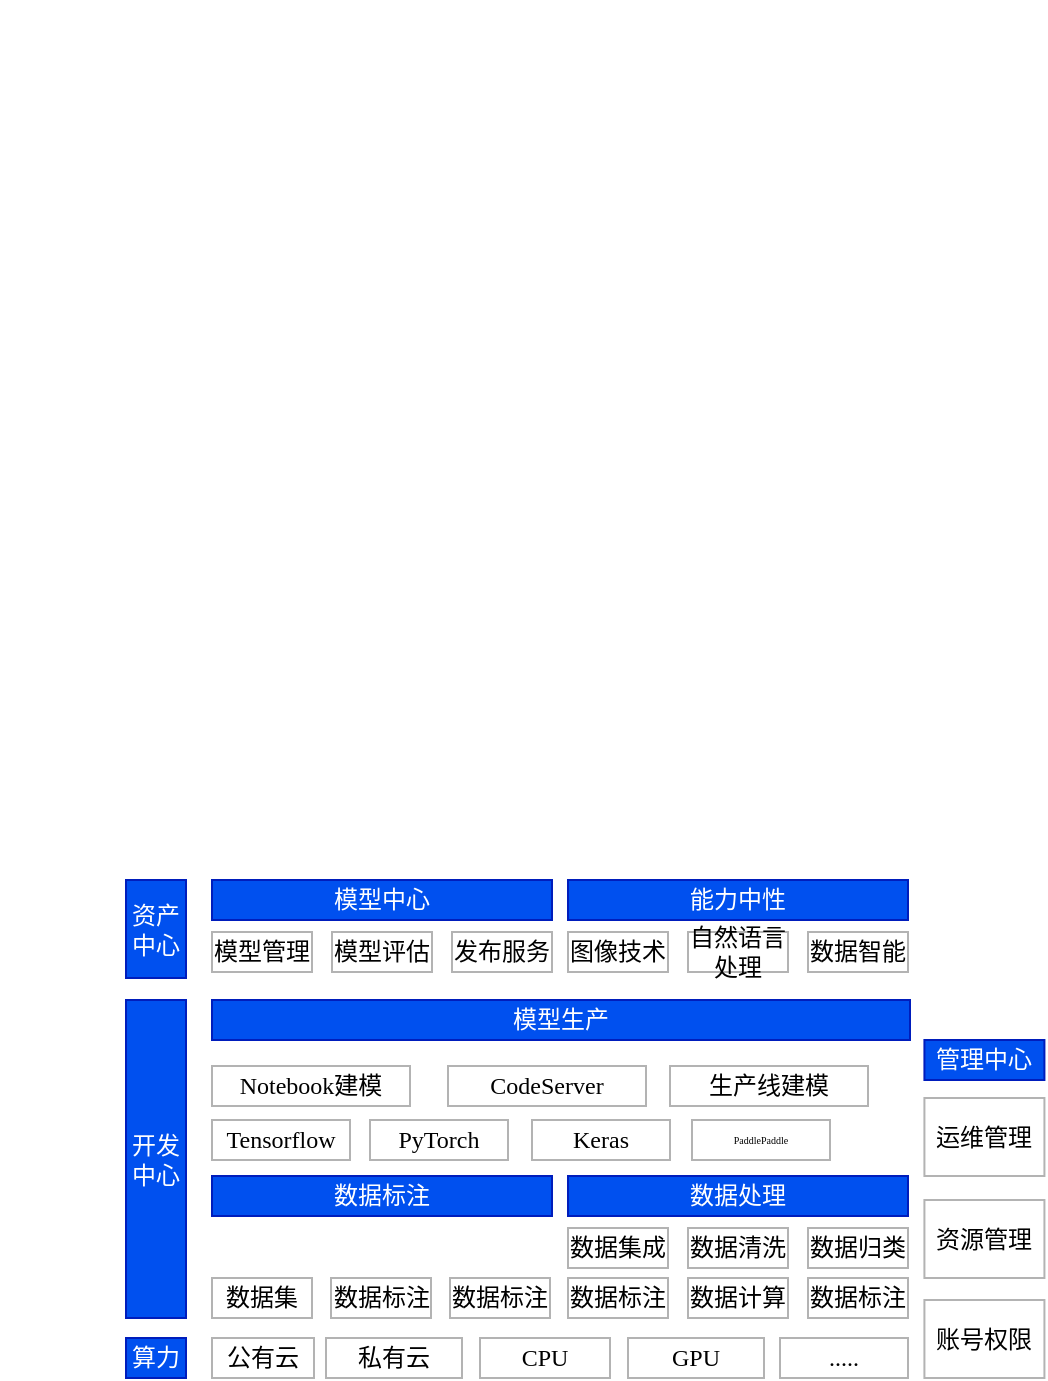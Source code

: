 <mxfile version="14.9.6" type="github">
  <diagram id="Ht1M8jgEwFfnCIfOTk4-" name="Page-1">
    <mxGraphModel dx="1505" dy="455" grid="1" gridSize="10" guides="1" tooltips="1" connect="1" arrows="1" fold="1" page="1" pageScale="1" pageWidth="827" pageHeight="1169" math="0" shadow="0">
      <root>
        <mxCell id="0" />
        <mxCell id="1" parent="0" />
        <mxCell id="sR6iaG6ek7NB8Ki9UmXm-1" value="" style="shape=image;verticalLabelPosition=bottom;labelBackgroundColor=#ffffff;verticalAlign=top;aspect=fixed;imageAspect=0;image=https://bce.bdstatic.com/p3m/common-service/uploads/AI%E4%B8%AD%E5%8F%B0-%E6%9E%B6%E6%9E%84%E5%9B%BE_edd81eb.png;fontFamily=Times New Roman;" vertex="1" parent="1">
          <mxGeometry x="-603.1" y="350" width="498.21" height="320.96" as="geometry" />
        </mxCell>
        <mxCell id="sR6iaG6ek7NB8Ki9UmXm-3" value="公有云" style="rounded=0;whiteSpace=wrap;html=1;strokeColor=#B3B3B3;fontFamily=Times New Roman;" vertex="1" parent="1">
          <mxGeometry x="-498" y="1019" width="51" height="20" as="geometry" />
        </mxCell>
        <mxCell id="sR6iaG6ek7NB8Ki9UmXm-4" value="私有云" style="rounded=0;whiteSpace=wrap;html=1;strokeColor=#B3B3B3;fontFamily=Times New Roman;" vertex="1" parent="1">
          <mxGeometry x="-441" y="1019" width="68" height="20" as="geometry" />
        </mxCell>
        <mxCell id="sR6iaG6ek7NB8Ki9UmXm-5" value="CPU" style="rounded=0;whiteSpace=wrap;html=1;strokeColor=#B3B3B3;fontFamily=Times New Roman;" vertex="1" parent="1">
          <mxGeometry x="-364" y="1019" width="65" height="20" as="geometry" />
        </mxCell>
        <mxCell id="sR6iaG6ek7NB8Ki9UmXm-6" value="GPU" style="rounded=0;whiteSpace=wrap;html=1;strokeColor=#B3B3B3;fontFamily=Times New Roman;" vertex="1" parent="1">
          <mxGeometry x="-290" y="1019" width="68" height="20" as="geometry" />
        </mxCell>
        <mxCell id="sR6iaG6ek7NB8Ki9UmXm-7" value="&lt;div&gt;&lt;span&gt;.....&lt;/span&gt;&lt;/div&gt;" style="rounded=0;whiteSpace=wrap;html=1;align=center;strokeColor=#B3B3B3;fontFamily=Times New Roman;" vertex="1" parent="1">
          <mxGeometry x="-214" y="1019" width="64" height="20" as="geometry" />
        </mxCell>
        <mxCell id="sR6iaG6ek7NB8Ki9UmXm-8" value="算力" style="rounded=0;whiteSpace=wrap;html=1;fillColor=#0050ef;strokeColor=#001DBC;fontColor=#ffffff;fontFamily=Times New Roman;" vertex="1" parent="1">
          <mxGeometry x="-541" y="1019" width="30" height="20" as="geometry" />
        </mxCell>
        <mxCell id="sR6iaG6ek7NB8Ki9UmXm-14" value="数据集成" style="rounded=0;whiteSpace=wrap;html=1;strokeColor=#B3B3B3;fontFamily=Times New Roman;" vertex="1" parent="1">
          <mxGeometry x="-320" y="964" width="50" height="20" as="geometry" />
        </mxCell>
        <mxCell id="sR6iaG6ek7NB8Ki9UmXm-15" value="数据清洗" style="rounded=0;whiteSpace=wrap;html=1;strokeColor=#B3B3B3;fontFamily=Times New Roman;" vertex="1" parent="1">
          <mxGeometry x="-260" y="964" width="50" height="20" as="geometry" />
        </mxCell>
        <mxCell id="sR6iaG6ek7NB8Ki9UmXm-16" value="数据归类" style="rounded=0;whiteSpace=wrap;html=1;strokeColor=#B3B3B3;fontFamily=Times New Roman;" vertex="1" parent="1">
          <mxGeometry x="-200" y="964" width="50" height="20" as="geometry" />
        </mxCell>
        <mxCell id="sR6iaG6ek7NB8Ki9UmXm-17" value="数据标注" style="rounded=0;whiteSpace=wrap;html=1;strokeColor=#B3B3B3;fontFamily=Times New Roman;" vertex="1" parent="1">
          <mxGeometry x="-320" y="989" width="50" height="20" as="geometry" />
        </mxCell>
        <mxCell id="sR6iaG6ek7NB8Ki9UmXm-18" value="数据计算" style="rounded=0;whiteSpace=wrap;html=1;strokeColor=#B3B3B3;fontFamily=Times New Roman;" vertex="1" parent="1">
          <mxGeometry x="-260" y="989" width="50" height="20" as="geometry" />
        </mxCell>
        <mxCell id="sR6iaG6ek7NB8Ki9UmXm-19" value="数据标注" style="rounded=0;whiteSpace=wrap;html=1;strokeColor=#B3B3B3;fontFamily=Times New Roman;" vertex="1" parent="1">
          <mxGeometry x="-200" y="989" width="50" height="20" as="geometry" />
        </mxCell>
        <mxCell id="sR6iaG6ek7NB8Ki9UmXm-24" value="数据处理" style="rounded=0;whiteSpace=wrap;html=1;strokeColor=#001DBC;fillColor=#0050ef;fontColor=#ffffff;fontFamily=Times New Roman;" vertex="1" parent="1">
          <mxGeometry x="-320" y="938" width="170" height="20" as="geometry" />
        </mxCell>
        <mxCell id="sR6iaG6ek7NB8Ki9UmXm-25" value="数据集" style="rounded=0;whiteSpace=wrap;html=1;strokeColor=#B3B3B3;fontFamily=Times New Roman;" vertex="1" parent="1">
          <mxGeometry x="-498" y="989" width="50" height="20" as="geometry" />
        </mxCell>
        <mxCell id="sR6iaG6ek7NB8Ki9UmXm-26" value="数据标注" style="rounded=0;whiteSpace=wrap;html=1;strokeColor=#B3B3B3;fontFamily=Times New Roman;" vertex="1" parent="1">
          <mxGeometry x="-438.5" y="989" width="50" height="20" as="geometry" />
        </mxCell>
        <mxCell id="sR6iaG6ek7NB8Ki9UmXm-27" value="数据标注" style="rounded=0;whiteSpace=wrap;html=1;strokeColor=#B3B3B3;fontFamily=Times New Roman;" vertex="1" parent="1">
          <mxGeometry x="-379" y="989" width="50" height="20" as="geometry" />
        </mxCell>
        <mxCell id="sR6iaG6ek7NB8Ki9UmXm-28" value="开发中心" style="rounded=0;whiteSpace=wrap;html=1;fillColor=#0050ef;strokeColor=#001DBC;fontColor=#ffffff;fontFamily=Times New Roman;" vertex="1" parent="1">
          <mxGeometry x="-541" y="850" width="30" height="159" as="geometry" />
        </mxCell>
        <mxCell id="sR6iaG6ek7NB8Ki9UmXm-29" value="模型生产" style="rounded=0;whiteSpace=wrap;html=1;strokeColor=#001DBC;fillColor=#0050ef;fontColor=#ffffff;fontFamily=Times New Roman;" vertex="1" parent="1">
          <mxGeometry x="-498" y="850" width="349" height="20" as="geometry" />
        </mxCell>
        <mxCell id="sR6iaG6ek7NB8Ki9UmXm-31" value="Notebook建模" style="rounded=0;whiteSpace=wrap;html=1;strokeColor=#B3B3B3;fontFamily=Times New Roman;" vertex="1" parent="1">
          <mxGeometry x="-498" y="883" width="99" height="20" as="geometry" />
        </mxCell>
        <mxCell id="sR6iaG6ek7NB8Ki9UmXm-32" value="CodeServer" style="rounded=0;whiteSpace=wrap;html=1;strokeColor=#B3B3B3;fontFamily=Times New Roman;" vertex="1" parent="1">
          <mxGeometry x="-380" y="883" width="99" height="20" as="geometry" />
        </mxCell>
        <mxCell id="sR6iaG6ek7NB8Ki9UmXm-33" value="生产线建模" style="rounded=0;whiteSpace=wrap;html=1;strokeColor=#B3B3B3;fontFamily=Times New Roman;" vertex="1" parent="1">
          <mxGeometry x="-269" y="883" width="99" height="20" as="geometry" />
        </mxCell>
        <mxCell id="sR6iaG6ek7NB8Ki9UmXm-34" value="Tensorflow" style="rounded=0;whiteSpace=wrap;html=1;strokeColor=#B3B3B3;fontFamily=Times New Roman;" vertex="1" parent="1">
          <mxGeometry x="-498" y="910" width="69" height="20" as="geometry" />
        </mxCell>
        <mxCell id="sR6iaG6ek7NB8Ki9UmXm-35" value="PyTorch" style="rounded=0;whiteSpace=wrap;html=1;strokeColor=#B3B3B3;fontFamily=Times New Roman;" vertex="1" parent="1">
          <mxGeometry x="-419" y="910" width="69" height="20" as="geometry" />
        </mxCell>
        <mxCell id="sR6iaG6ek7NB8Ki9UmXm-36" value="Keras" style="rounded=0;whiteSpace=wrap;html=1;strokeColor=#B3B3B3;fontFamily=Times New Roman;" vertex="1" parent="1">
          <mxGeometry x="-338" y="910" width="69" height="20" as="geometry" />
        </mxCell>
        <mxCell id="sR6iaG6ek7NB8Ki9UmXm-37" value="PaddlePaddle" style="rounded=0;whiteSpace=wrap;html=1;strokeColor=#B3B3B3;fontSize=5;fontFamily=Times New Roman;" vertex="1" parent="1">
          <mxGeometry x="-258" y="910" width="69" height="20" as="geometry" />
        </mxCell>
        <mxCell id="sR6iaG6ek7NB8Ki9UmXm-38" value="&lt;span style=&quot;font-size: 12px&quot;&gt;账号权限&lt;/span&gt;" style="rounded=0;whiteSpace=wrap;html=1;fontFamily=Times New Roman;fontSize=5;strokeColor=#B3B3B3;" vertex="1" parent="1">
          <mxGeometry x="-141.79" y="1000" width="60" height="39" as="geometry" />
        </mxCell>
        <mxCell id="sR6iaG6ek7NB8Ki9UmXm-39" value="&lt;span style=&quot;font-size: 12px&quot;&gt;资源管理&lt;/span&gt;" style="rounded=0;whiteSpace=wrap;html=1;fontFamily=Times New Roman;fontSize=5;strokeColor=#B3B3B3;" vertex="1" parent="1">
          <mxGeometry x="-141.79" y="950" width="60" height="39" as="geometry" />
        </mxCell>
        <mxCell id="sR6iaG6ek7NB8Ki9UmXm-40" value="&lt;span style=&quot;font-size: 12px&quot;&gt;运维管理&lt;/span&gt;" style="rounded=0;whiteSpace=wrap;html=1;fontFamily=Times New Roman;fontSize=5;strokeColor=#B3B3B3;" vertex="1" parent="1">
          <mxGeometry x="-141.79" y="899" width="60" height="39" as="geometry" />
        </mxCell>
        <mxCell id="sR6iaG6ek7NB8Ki9UmXm-41" value="管理中心" style="rounded=0;whiteSpace=wrap;html=1;strokeColor=#001DBC;fillColor=#0050ef;fontColor=#ffffff;fontFamily=Times New Roman;" vertex="1" parent="1">
          <mxGeometry x="-141.79" y="870" width="60" height="20" as="geometry" />
        </mxCell>
        <mxCell id="sR6iaG6ek7NB8Ki9UmXm-42" value="资产中心" style="rounded=0;whiteSpace=wrap;html=1;fillColor=#0050ef;strokeColor=#001DBC;fontColor=#ffffff;fontFamily=Times New Roman;" vertex="1" parent="1">
          <mxGeometry x="-541" y="790" width="30" height="49" as="geometry" />
        </mxCell>
        <mxCell id="sR6iaG6ek7NB8Ki9UmXm-47" value="模型管理" style="rounded=0;whiteSpace=wrap;html=1;strokeColor=#B3B3B3;fontFamily=Times New Roman;" vertex="1" parent="1">
          <mxGeometry x="-498" y="816" width="50" height="20" as="geometry" />
        </mxCell>
        <mxCell id="sR6iaG6ek7NB8Ki9UmXm-48" value="模型评估" style="rounded=0;whiteSpace=wrap;html=1;strokeColor=#B3B3B3;fontFamily=Times New Roman;" vertex="1" parent="1">
          <mxGeometry x="-438" y="816" width="50" height="20" as="geometry" />
        </mxCell>
        <mxCell id="sR6iaG6ek7NB8Ki9UmXm-49" value="发布服务" style="rounded=0;whiteSpace=wrap;html=1;strokeColor=#B3B3B3;fontFamily=Times New Roman;" vertex="1" parent="1">
          <mxGeometry x="-378" y="816" width="50" height="20" as="geometry" />
        </mxCell>
        <mxCell id="sR6iaG6ek7NB8Ki9UmXm-50" value="模型中心" style="rounded=0;whiteSpace=wrap;html=1;strokeColor=#001DBC;fillColor=#0050ef;fontColor=#ffffff;fontFamily=Times New Roman;" vertex="1" parent="1">
          <mxGeometry x="-498" y="790" width="170" height="20" as="geometry" />
        </mxCell>
        <mxCell id="sR6iaG6ek7NB8Ki9UmXm-51" value="图像技术" style="rounded=0;whiteSpace=wrap;html=1;strokeColor=#B3B3B3;fontFamily=Times New Roman;" vertex="1" parent="1">
          <mxGeometry x="-320" y="816" width="50" height="20" as="geometry" />
        </mxCell>
        <mxCell id="sR6iaG6ek7NB8Ki9UmXm-52" value="自然语言处理" style="rounded=0;whiteSpace=wrap;html=1;strokeColor=#B3B3B3;fontFamily=Times New Roman;" vertex="1" parent="1">
          <mxGeometry x="-260" y="816" width="50" height="20" as="geometry" />
        </mxCell>
        <mxCell id="sR6iaG6ek7NB8Ki9UmXm-53" value="数据智能" style="rounded=0;whiteSpace=wrap;html=1;strokeColor=#B3B3B3;fontFamily=Times New Roman;" vertex="1" parent="1">
          <mxGeometry x="-200" y="816" width="50" height="20" as="geometry" />
        </mxCell>
        <mxCell id="sR6iaG6ek7NB8Ki9UmXm-54" value="能力中性" style="rounded=0;whiteSpace=wrap;html=1;strokeColor=#001DBC;fillColor=#0050ef;fontColor=#ffffff;fontFamily=Times New Roman;" vertex="1" parent="1">
          <mxGeometry x="-320" y="790" width="170" height="20" as="geometry" />
        </mxCell>
        <mxCell id="sR6iaG6ek7NB8Ki9UmXm-55" value="数据标注" style="rounded=0;whiteSpace=wrap;html=1;strokeColor=#001DBC;fillColor=#0050ef;fontColor=#ffffff;fontFamily=Times New Roman;" vertex="1" parent="1">
          <mxGeometry x="-498" y="938" width="170" height="20" as="geometry" />
        </mxCell>
      </root>
    </mxGraphModel>
  </diagram>
</mxfile>

